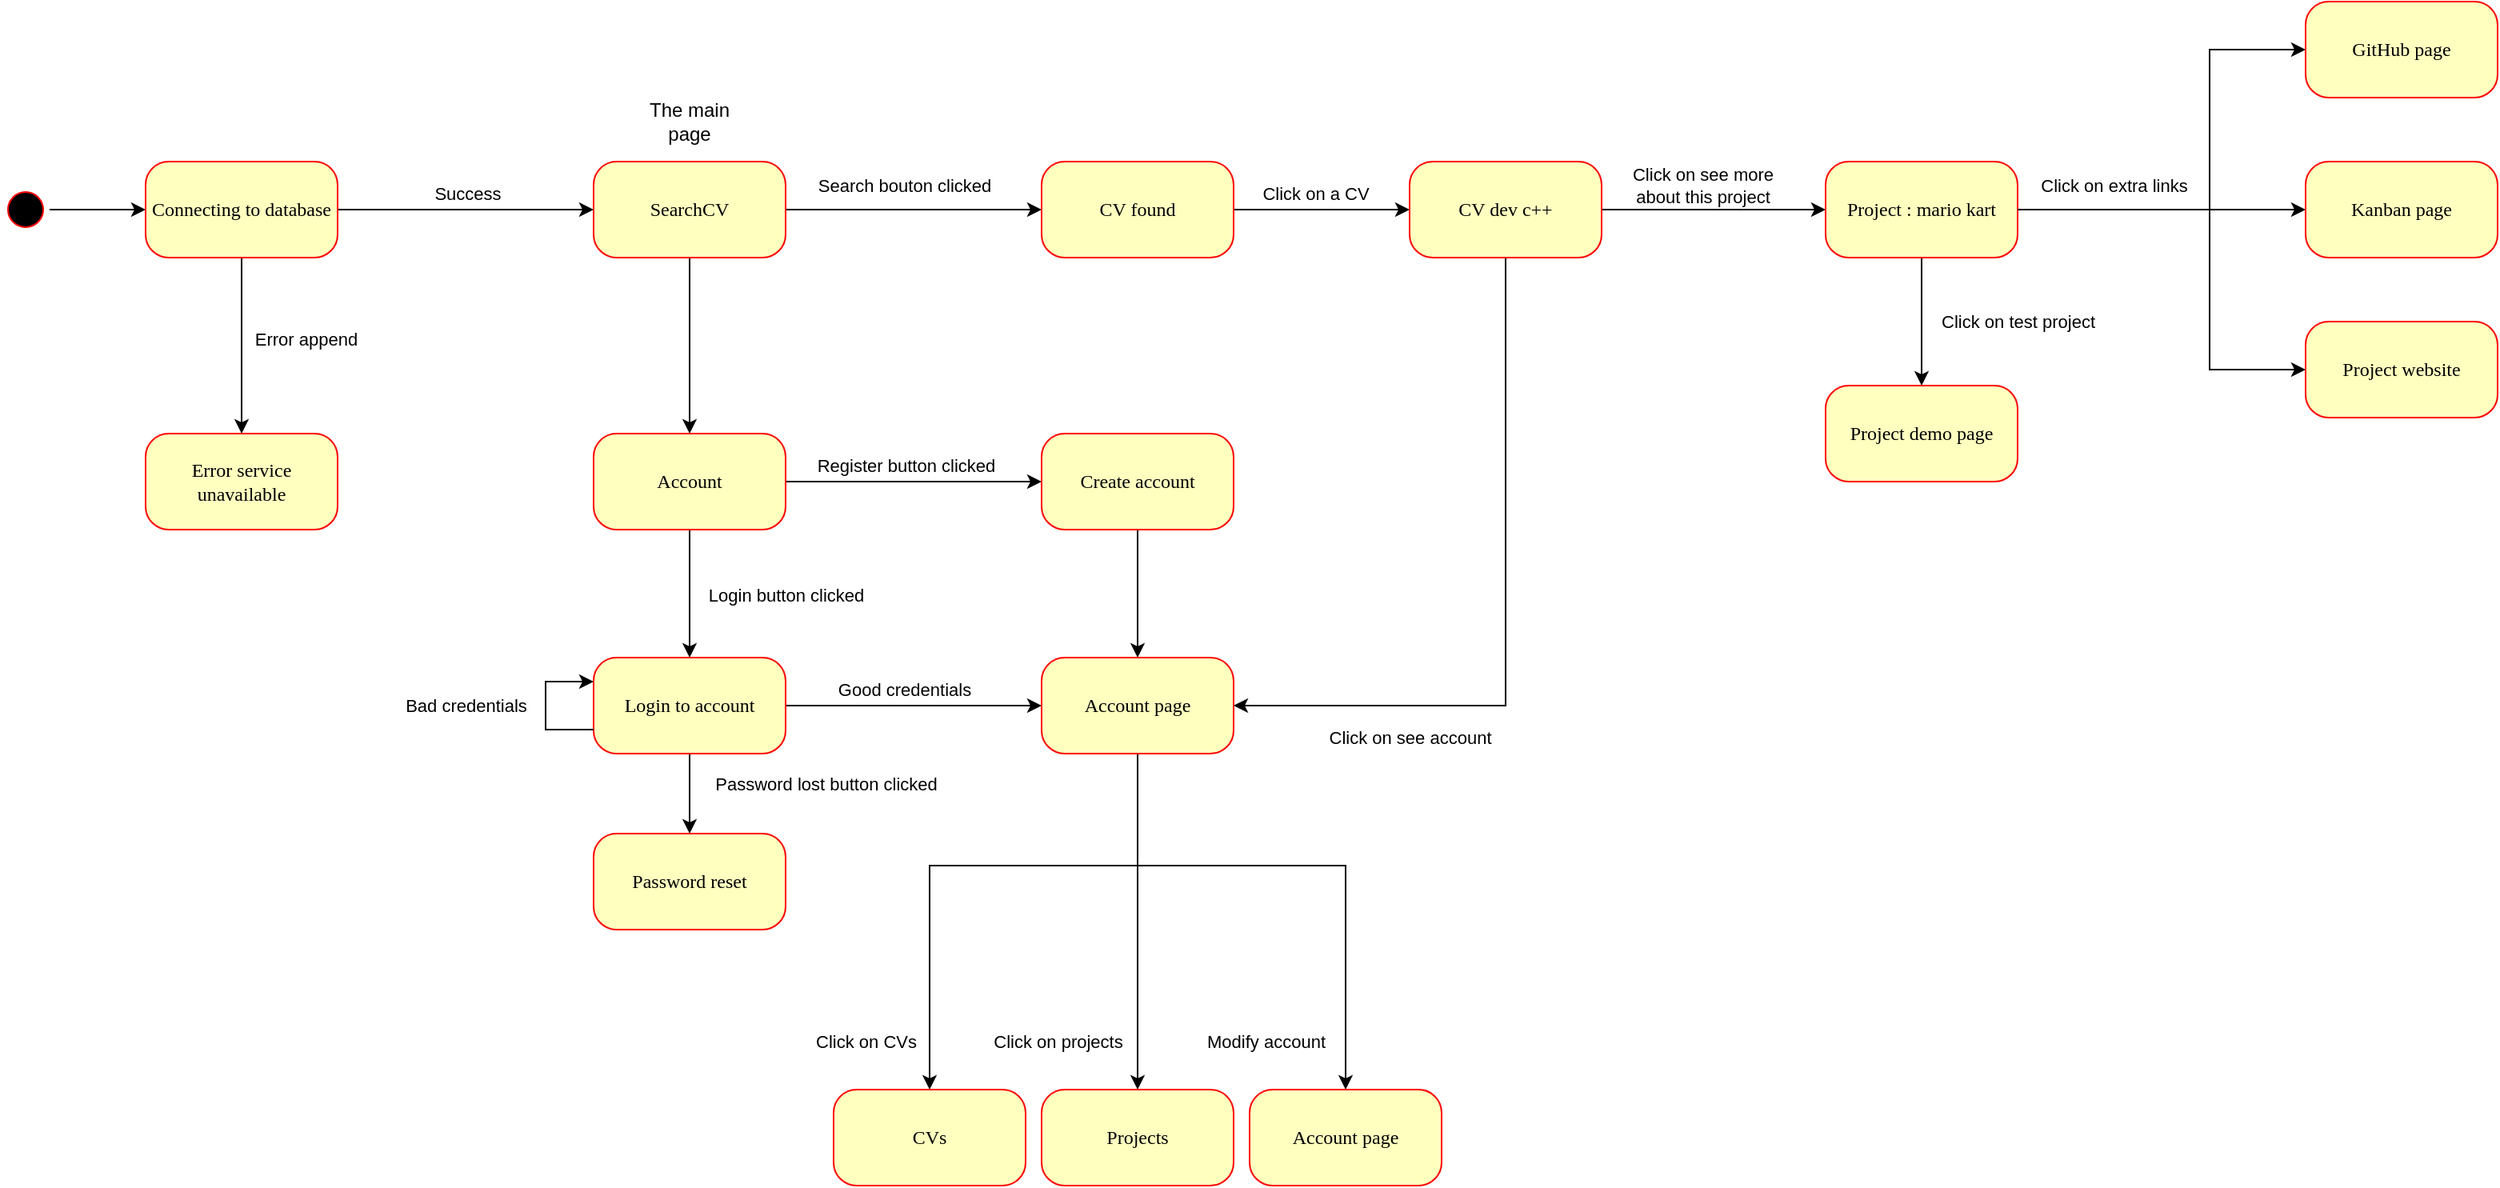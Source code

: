 <mxfile version="16.1.0" type="github">
  <diagram name="Page-1" id="58cdce13-f638-feb5-8d6f-7d28b1aa9fa0">
    <mxGraphModel dx="1591" dy="894" grid="1" gridSize="10" guides="1" tooltips="1" connect="1" arrows="1" fold="1" page="1" pageScale="1" pageWidth="1100" pageHeight="850" background="none" math="0" shadow="0">
      <root>
        <mxCell id="0" />
        <mxCell id="1" parent="0" />
        <mxCell id="M9PUx_98t4SMwPHc-7L_-4" style="edgeStyle=orthogonalEdgeStyle;rounded=0;orthogonalLoop=1;jettySize=auto;html=1;entryX=0;entryY=0.5;entryDx=0;entryDy=0;" parent="1" source="382b91b5511bd0f7-1" target="M9PUx_98t4SMwPHc-7L_-3" edge="1">
          <mxGeometry relative="1" as="geometry" />
        </mxCell>
        <mxCell id="382b91b5511bd0f7-1" value="" style="ellipse;html=1;shape=startState;fillColor=#000000;strokeColor=#ff0000;rounded=1;shadow=0;comic=0;labelBackgroundColor=none;fontFamily=Verdana;fontSize=12;fontColor=#000000;align=center;direction=south;" parent="1" vertex="1">
          <mxGeometry x="30" y="135" width="30" height="30" as="geometry" />
        </mxCell>
        <mxCell id="M9PUx_98t4SMwPHc-7L_-10" value="" style="edgeStyle=orthogonalEdgeStyle;rounded=0;orthogonalLoop=1;jettySize=auto;html=1;" parent="1" source="382b91b5511bd0f7-6" target="M9PUx_98t4SMwPHc-7L_-9" edge="1">
          <mxGeometry relative="1" as="geometry" />
        </mxCell>
        <mxCell id="M9PUx_98t4SMwPHc-7L_-11" value="Search bouton clicked" style="edgeLabel;html=1;align=center;verticalAlign=middle;resizable=0;points=[];" parent="M9PUx_98t4SMwPHc-7L_-10" vertex="1" connectable="0">
          <mxGeometry x="-0.082" y="2" relative="1" as="geometry">
            <mxPoint y="-13" as="offset" />
          </mxGeometry>
        </mxCell>
        <mxCell id="M9PUx_98t4SMwPHc-7L_-13" value="" style="edgeStyle=orthogonalEdgeStyle;rounded=0;orthogonalLoop=1;jettySize=auto;html=1;" parent="1" source="382b91b5511bd0f7-6" target="M9PUx_98t4SMwPHc-7L_-12" edge="1">
          <mxGeometry relative="1" as="geometry" />
        </mxCell>
        <mxCell id="382b91b5511bd0f7-6" value="SearchCV" style="rounded=1;whiteSpace=wrap;html=1;arcSize=24;fillColor=#ffffc0;strokeColor=#ff0000;shadow=0;comic=0;labelBackgroundColor=none;fontFamily=Verdana;fontSize=12;fontColor=#000000;align=center;" parent="1" vertex="1">
          <mxGeometry x="400" y="120" width="120" height="60" as="geometry" />
        </mxCell>
        <mxCell id="M9PUx_98t4SMwPHc-7L_-2" value="Error service unavailable" style="rounded=1;whiteSpace=wrap;html=1;arcSize=24;fillColor=#ffffc0;strokeColor=#ff0000;shadow=0;comic=0;labelBackgroundColor=none;fontFamily=Verdana;fontSize=12;fontColor=#000000;align=center;" parent="1" vertex="1">
          <mxGeometry x="120" y="290" width="120" height="60" as="geometry" />
        </mxCell>
        <mxCell id="M9PUx_98t4SMwPHc-7L_-5" style="edgeStyle=orthogonalEdgeStyle;rounded=0;orthogonalLoop=1;jettySize=auto;html=1;entryX=0.5;entryY=0;entryDx=0;entryDy=0;" parent="1" source="M9PUx_98t4SMwPHc-7L_-3" target="M9PUx_98t4SMwPHc-7L_-2" edge="1">
          <mxGeometry relative="1" as="geometry" />
        </mxCell>
        <mxCell id="M9PUx_98t4SMwPHc-7L_-7" value="Error append" style="edgeLabel;html=1;align=center;verticalAlign=middle;resizable=0;points=[];" parent="M9PUx_98t4SMwPHc-7L_-5" vertex="1" connectable="0">
          <mxGeometry x="-0.32" y="-1" relative="1" as="geometry">
            <mxPoint x="41" y="13" as="offset" />
          </mxGeometry>
        </mxCell>
        <mxCell id="M9PUx_98t4SMwPHc-7L_-6" style="edgeStyle=orthogonalEdgeStyle;rounded=0;orthogonalLoop=1;jettySize=auto;html=1;exitX=1;exitY=0.5;exitDx=0;exitDy=0;entryX=0;entryY=0.5;entryDx=0;entryDy=0;" parent="1" source="M9PUx_98t4SMwPHc-7L_-3" target="382b91b5511bd0f7-6" edge="1">
          <mxGeometry relative="1" as="geometry" />
        </mxCell>
        <mxCell id="M9PUx_98t4SMwPHc-7L_-8" value="Success" style="edgeLabel;html=1;align=center;verticalAlign=middle;resizable=0;points=[];" parent="M9PUx_98t4SMwPHc-7L_-6" vertex="1" connectable="0">
          <mxGeometry x="0.293" y="2" relative="1" as="geometry">
            <mxPoint x="-23" y="-8" as="offset" />
          </mxGeometry>
        </mxCell>
        <mxCell id="M9PUx_98t4SMwPHc-7L_-3" value="Connecting to database" style="rounded=1;whiteSpace=wrap;html=1;arcSize=24;fillColor=#ffffc0;strokeColor=#ff0000;shadow=0;comic=0;labelBackgroundColor=none;fontFamily=Verdana;fontSize=12;fontColor=#000000;align=center;" parent="1" vertex="1">
          <mxGeometry x="120" y="120" width="120" height="60" as="geometry" />
        </mxCell>
        <mxCell id="VNybithAjD8kK-iq8rZ8-3" value="" style="edgeStyle=orthogonalEdgeStyle;rounded=0;orthogonalLoop=1;jettySize=auto;html=1;" edge="1" parent="1" source="M9PUx_98t4SMwPHc-7L_-9" target="VNybithAjD8kK-iq8rZ8-2">
          <mxGeometry relative="1" as="geometry" />
        </mxCell>
        <mxCell id="VNybithAjD8kK-iq8rZ8-4" value="Click on a CV" style="edgeLabel;html=1;align=center;verticalAlign=middle;resizable=0;points=[];" vertex="1" connectable="0" parent="VNybithAjD8kK-iq8rZ8-3">
          <mxGeometry x="0.098" relative="1" as="geometry">
            <mxPoint x="-10" y="-10" as="offset" />
          </mxGeometry>
        </mxCell>
        <mxCell id="M9PUx_98t4SMwPHc-7L_-9" value="CV found" style="rounded=1;whiteSpace=wrap;html=1;arcSize=24;fillColor=#ffffc0;strokeColor=#ff0000;shadow=0;comic=0;labelBackgroundColor=none;fontFamily=Verdana;fontSize=12;fontColor=#000000;align=center;" parent="1" vertex="1">
          <mxGeometry x="680" y="120" width="120" height="60" as="geometry" />
        </mxCell>
        <mxCell id="M9PUx_98t4SMwPHc-7L_-15" value="" style="edgeStyle=orthogonalEdgeStyle;rounded=0;orthogonalLoop=1;jettySize=auto;html=1;" parent="1" source="M9PUx_98t4SMwPHc-7L_-12" target="M9PUx_98t4SMwPHc-7L_-14" edge="1">
          <mxGeometry relative="1" as="geometry" />
        </mxCell>
        <mxCell id="M9PUx_98t4SMwPHc-7L_-16" value="Register button clicked" style="edgeLabel;html=1;align=center;verticalAlign=middle;resizable=0;points=[];" parent="M9PUx_98t4SMwPHc-7L_-15" vertex="1" connectable="0">
          <mxGeometry x="0.101" y="3" relative="1" as="geometry">
            <mxPoint x="-13" y="-7" as="offset" />
          </mxGeometry>
        </mxCell>
        <mxCell id="M9PUx_98t4SMwPHc-7L_-19" value="" style="edgeStyle=orthogonalEdgeStyle;rounded=0;orthogonalLoop=1;jettySize=auto;html=1;" parent="1" source="M9PUx_98t4SMwPHc-7L_-12" target="M9PUx_98t4SMwPHc-7L_-18" edge="1">
          <mxGeometry relative="1" as="geometry">
            <Array as="points">
              <mxPoint x="460" y="390" />
              <mxPoint x="460" y="390" />
            </Array>
          </mxGeometry>
        </mxCell>
        <mxCell id="M9PUx_98t4SMwPHc-7L_-20" value="Login button clicked" style="edgeLabel;html=1;align=center;verticalAlign=middle;resizable=0;points=[];" parent="M9PUx_98t4SMwPHc-7L_-19" vertex="1" connectable="0">
          <mxGeometry x="0.257" y="-1" relative="1" as="geometry">
            <mxPoint x="61" y="-10" as="offset" />
          </mxGeometry>
        </mxCell>
        <mxCell id="M9PUx_98t4SMwPHc-7L_-12" value="Account" style="rounded=1;whiteSpace=wrap;html=1;arcSize=24;fillColor=#ffffc0;strokeColor=#ff0000;shadow=0;comic=0;labelBackgroundColor=none;fontFamily=Verdana;fontSize=12;fontColor=#000000;align=center;" parent="1" vertex="1">
          <mxGeometry x="400" y="290" width="120" height="60" as="geometry" />
        </mxCell>
        <mxCell id="M9PUx_98t4SMwPHc-7L_-30" style="edgeStyle=orthogonalEdgeStyle;rounded=0;orthogonalLoop=1;jettySize=auto;html=1;entryX=0.5;entryY=0;entryDx=0;entryDy=0;" parent="1" source="M9PUx_98t4SMwPHc-7L_-14" target="M9PUx_98t4SMwPHc-7L_-21" edge="1">
          <mxGeometry relative="1" as="geometry" />
        </mxCell>
        <mxCell id="M9PUx_98t4SMwPHc-7L_-14" value="Create account" style="rounded=1;whiteSpace=wrap;html=1;arcSize=24;fillColor=#ffffc0;strokeColor=#ff0000;shadow=0;comic=0;labelBackgroundColor=none;fontFamily=Verdana;fontSize=12;fontColor=#000000;align=center;" parent="1" vertex="1">
          <mxGeometry x="680" y="290" width="120" height="60" as="geometry" />
        </mxCell>
        <mxCell id="M9PUx_98t4SMwPHc-7L_-17" value="The main page" style="text;html=1;strokeColor=none;fillColor=none;align=center;verticalAlign=middle;whiteSpace=wrap;rounded=0;" parent="1" vertex="1">
          <mxGeometry x="430" y="80" width="60" height="30" as="geometry" />
        </mxCell>
        <mxCell id="M9PUx_98t4SMwPHc-7L_-22" value="" style="edgeStyle=orthogonalEdgeStyle;rounded=0;orthogonalLoop=1;jettySize=auto;html=1;" parent="1" source="M9PUx_98t4SMwPHc-7L_-18" target="M9PUx_98t4SMwPHc-7L_-21" edge="1">
          <mxGeometry relative="1" as="geometry" />
        </mxCell>
        <mxCell id="M9PUx_98t4SMwPHc-7L_-26" value="Good credentials" style="edgeLabel;html=1;align=center;verticalAlign=middle;resizable=0;points=[];" parent="M9PUx_98t4SMwPHc-7L_-22" vertex="1" connectable="0">
          <mxGeometry x="-0.295" y="1" relative="1" as="geometry">
            <mxPoint x="17" y="-9" as="offset" />
          </mxGeometry>
        </mxCell>
        <mxCell id="M9PUx_98t4SMwPHc-7L_-24" value="" style="edgeStyle=orthogonalEdgeStyle;rounded=0;orthogonalLoop=1;jettySize=auto;html=1;" parent="1" source="M9PUx_98t4SMwPHc-7L_-18" target="M9PUx_98t4SMwPHc-7L_-23" edge="1">
          <mxGeometry relative="1" as="geometry" />
        </mxCell>
        <mxCell id="M9PUx_98t4SMwPHc-7L_-25" value="Password lost button clicked" style="edgeLabel;html=1;align=center;verticalAlign=middle;resizable=0;points=[];" parent="M9PUx_98t4SMwPHc-7L_-24" vertex="1" connectable="0">
          <mxGeometry x="-0.269" y="-2" relative="1" as="geometry">
            <mxPoint x="87" as="offset" />
          </mxGeometry>
        </mxCell>
        <mxCell id="M9PUx_98t4SMwPHc-7L_-18" value="Login to account" style="rounded=1;whiteSpace=wrap;html=1;arcSize=24;fillColor=#ffffc0;strokeColor=#ff0000;shadow=0;comic=0;labelBackgroundColor=none;fontFamily=Verdana;fontSize=12;fontColor=#000000;align=center;" parent="1" vertex="1">
          <mxGeometry x="400" y="430" width="120" height="60" as="geometry" />
        </mxCell>
        <mxCell id="VNybithAjD8kK-iq8rZ8-9" value="" style="edgeStyle=orthogonalEdgeStyle;rounded=0;orthogonalLoop=1;jettySize=auto;html=1;" edge="1" parent="1" source="M9PUx_98t4SMwPHc-7L_-21" target="VNybithAjD8kK-iq8rZ8-8">
          <mxGeometry relative="1" as="geometry">
            <Array as="points">
              <mxPoint x="740" y="560" />
              <mxPoint x="610" y="560" />
            </Array>
          </mxGeometry>
        </mxCell>
        <mxCell id="VNybithAjD8kK-iq8rZ8-10" value="Click on CVs" style="edgeLabel;html=1;align=center;verticalAlign=middle;resizable=0;points=[];" vertex="1" connectable="0" parent="VNybithAjD8kK-iq8rZ8-9">
          <mxGeometry x="-0.124" y="-1" relative="1" as="geometry">
            <mxPoint x="-91" y="111" as="offset" />
          </mxGeometry>
        </mxCell>
        <mxCell id="VNybithAjD8kK-iq8rZ8-12" value="" style="edgeStyle=orthogonalEdgeStyle;rounded=0;orthogonalLoop=1;jettySize=auto;html=1;" edge="1" parent="1" source="M9PUx_98t4SMwPHc-7L_-21" target="VNybithAjD8kK-iq8rZ8-11">
          <mxGeometry relative="1" as="geometry" />
        </mxCell>
        <mxCell id="VNybithAjD8kK-iq8rZ8-13" value="Click on projects" style="edgeLabel;html=1;align=center;verticalAlign=middle;resizable=0;points=[];" vertex="1" connectable="0" parent="VNybithAjD8kK-iq8rZ8-12">
          <mxGeometry x="0.304" y="2" relative="1" as="geometry">
            <mxPoint x="-52" y="43" as="offset" />
          </mxGeometry>
        </mxCell>
        <mxCell id="VNybithAjD8kK-iq8rZ8-30" value="" style="edgeStyle=orthogonalEdgeStyle;rounded=0;orthogonalLoop=1;jettySize=auto;html=1;" edge="1" parent="1" source="M9PUx_98t4SMwPHc-7L_-21" target="VNybithAjD8kK-iq8rZ8-29">
          <mxGeometry relative="1" as="geometry">
            <Array as="points">
              <mxPoint x="740" y="560" />
              <mxPoint x="870" y="560" />
            </Array>
          </mxGeometry>
        </mxCell>
        <mxCell id="VNybithAjD8kK-iq8rZ8-31" value="Modify account" style="edgeLabel;html=1;align=center;verticalAlign=middle;resizable=0;points=[];" vertex="1" connectable="0" parent="VNybithAjD8kK-iq8rZ8-30">
          <mxGeometry x="0.764" y="-1" relative="1" as="geometry">
            <mxPoint x="-49" y="10" as="offset" />
          </mxGeometry>
        </mxCell>
        <mxCell id="M9PUx_98t4SMwPHc-7L_-21" value="Account page" style="whiteSpace=wrap;html=1;fontFamily=Verdana;fillColor=#ffffc0;strokeColor=#ff0000;fontColor=#000000;rounded=1;arcSize=24;shadow=0;comic=0;labelBackgroundColor=none;" parent="1" vertex="1">
          <mxGeometry x="680" y="430" width="120" height="60" as="geometry" />
        </mxCell>
        <mxCell id="M9PUx_98t4SMwPHc-7L_-23" value="Password reset" style="rounded=1;whiteSpace=wrap;html=1;arcSize=24;fillColor=#ffffc0;strokeColor=#ff0000;shadow=0;comic=0;labelBackgroundColor=none;fontFamily=Verdana;fontSize=12;fontColor=#000000;align=center;" parent="1" vertex="1">
          <mxGeometry x="400" y="540" width="120" height="60" as="geometry" />
        </mxCell>
        <mxCell id="M9PUx_98t4SMwPHc-7L_-28" style="edgeStyle=orthogonalEdgeStyle;rounded=0;orthogonalLoop=1;jettySize=auto;html=1;exitX=0;exitY=0.75;exitDx=0;exitDy=0;entryX=0;entryY=0.25;entryDx=0;entryDy=0;" parent="1" source="M9PUx_98t4SMwPHc-7L_-18" target="M9PUx_98t4SMwPHc-7L_-18" edge="1">
          <mxGeometry relative="1" as="geometry">
            <Array as="points">
              <mxPoint x="370" y="475" />
              <mxPoint x="370" y="445" />
            </Array>
          </mxGeometry>
        </mxCell>
        <mxCell id="M9PUx_98t4SMwPHc-7L_-29" value="Bad credentials" style="edgeLabel;html=1;align=center;verticalAlign=middle;resizable=0;points=[];" parent="M9PUx_98t4SMwPHc-7L_-28" vertex="1" connectable="0">
          <mxGeometry x="-0.359" y="-1" relative="1" as="geometry">
            <mxPoint x="-51" y="-14" as="offset" />
          </mxGeometry>
        </mxCell>
        <mxCell id="VNybithAjD8kK-iq8rZ8-5" style="edgeStyle=orthogonalEdgeStyle;rounded=0;orthogonalLoop=1;jettySize=auto;html=1;entryX=1;entryY=0.5;entryDx=0;entryDy=0;" edge="1" parent="1" source="VNybithAjD8kK-iq8rZ8-2" target="M9PUx_98t4SMwPHc-7L_-21">
          <mxGeometry relative="1" as="geometry">
            <Array as="points">
              <mxPoint x="970" y="460" />
            </Array>
          </mxGeometry>
        </mxCell>
        <mxCell id="VNybithAjD8kK-iq8rZ8-6" value="Click on see account" style="edgeLabel;html=1;align=center;verticalAlign=middle;resizable=0;points=[];" vertex="1" connectable="0" parent="VNybithAjD8kK-iq8rZ8-5">
          <mxGeometry x="-0.307" y="-1" relative="1" as="geometry">
            <mxPoint x="-59" y="144" as="offset" />
          </mxGeometry>
        </mxCell>
        <mxCell id="VNybithAjD8kK-iq8rZ8-15" value="" style="edgeStyle=orthogonalEdgeStyle;rounded=0;orthogonalLoop=1;jettySize=auto;html=1;" edge="1" parent="1" source="VNybithAjD8kK-iq8rZ8-2" target="VNybithAjD8kK-iq8rZ8-14">
          <mxGeometry relative="1" as="geometry" />
        </mxCell>
        <mxCell id="VNybithAjD8kK-iq8rZ8-16" value="Click on see more &lt;br&gt;about this project" style="edgeLabel;html=1;align=center;verticalAlign=middle;resizable=0;points=[];" vertex="1" connectable="0" parent="VNybithAjD8kK-iq8rZ8-15">
          <mxGeometry x="-0.1" y="2" relative="1" as="geometry">
            <mxPoint y="-13" as="offset" />
          </mxGeometry>
        </mxCell>
        <mxCell id="VNybithAjD8kK-iq8rZ8-2" value="CV dev c++" style="rounded=1;whiteSpace=wrap;html=1;arcSize=24;fillColor=#ffffc0;strokeColor=#ff0000;shadow=0;comic=0;labelBackgroundColor=none;fontFamily=Verdana;fontSize=12;fontColor=#000000;align=center;" vertex="1" parent="1">
          <mxGeometry x="910" y="120" width="120" height="60" as="geometry" />
        </mxCell>
        <mxCell id="VNybithAjD8kK-iq8rZ8-8" value="CVs" style="whiteSpace=wrap;html=1;fontFamily=Verdana;fillColor=#ffffc0;strokeColor=#ff0000;fontColor=#000000;rounded=1;arcSize=24;shadow=0;comic=0;labelBackgroundColor=none;" vertex="1" parent="1">
          <mxGeometry x="550" y="700" width="120" height="60" as="geometry" />
        </mxCell>
        <mxCell id="VNybithAjD8kK-iq8rZ8-11" value="Projects" style="whiteSpace=wrap;html=1;fontFamily=Verdana;fillColor=#ffffc0;strokeColor=#ff0000;fontColor=#000000;rounded=1;arcSize=24;shadow=0;comic=0;labelBackgroundColor=none;" vertex="1" parent="1">
          <mxGeometry x="680" y="700" width="120" height="60" as="geometry" />
        </mxCell>
        <mxCell id="VNybithAjD8kK-iq8rZ8-18" value="" style="edgeStyle=orthogonalEdgeStyle;rounded=0;orthogonalLoop=1;jettySize=auto;html=1;" edge="1" parent="1" source="VNybithAjD8kK-iq8rZ8-14" target="VNybithAjD8kK-iq8rZ8-17">
          <mxGeometry relative="1" as="geometry">
            <Array as="points">
              <mxPoint x="1410" y="150" />
              <mxPoint x="1410" y="50" />
            </Array>
          </mxGeometry>
        </mxCell>
        <mxCell id="VNybithAjD8kK-iq8rZ8-20" value="" style="edgeStyle=orthogonalEdgeStyle;rounded=0;orthogonalLoop=1;jettySize=auto;html=1;" edge="1" parent="1" source="VNybithAjD8kK-iq8rZ8-14" target="VNybithAjD8kK-iq8rZ8-19">
          <mxGeometry relative="1" as="geometry">
            <Array as="points">
              <mxPoint x="1340" y="150" />
              <mxPoint x="1340" y="150" />
            </Array>
          </mxGeometry>
        </mxCell>
        <mxCell id="VNybithAjD8kK-iq8rZ8-27" value="" style="edgeStyle=orthogonalEdgeStyle;rounded=0;orthogonalLoop=1;jettySize=auto;html=1;" edge="1" parent="1" source="VNybithAjD8kK-iq8rZ8-14" target="VNybithAjD8kK-iq8rZ8-26">
          <mxGeometry relative="1" as="geometry" />
        </mxCell>
        <mxCell id="VNybithAjD8kK-iq8rZ8-28" value="Click on test project" style="edgeLabel;html=1;align=center;verticalAlign=middle;resizable=0;points=[];" vertex="1" connectable="0" parent="VNybithAjD8kK-iq8rZ8-27">
          <mxGeometry x="-0.362" relative="1" as="geometry">
            <mxPoint x="60" y="14" as="offset" />
          </mxGeometry>
        </mxCell>
        <mxCell id="VNybithAjD8kK-iq8rZ8-14" value="Project : mario kart" style="rounded=1;whiteSpace=wrap;html=1;arcSize=24;fillColor=#ffffc0;strokeColor=#ff0000;shadow=0;comic=0;labelBackgroundColor=none;fontFamily=Verdana;fontSize=12;fontColor=#000000;align=center;" vertex="1" parent="1">
          <mxGeometry x="1170" y="120" width="120" height="60" as="geometry" />
        </mxCell>
        <mxCell id="VNybithAjD8kK-iq8rZ8-17" value="GitHub page" style="rounded=1;whiteSpace=wrap;html=1;arcSize=24;fillColor=#ffffc0;strokeColor=#ff0000;shadow=0;comic=0;labelBackgroundColor=none;fontFamily=Verdana;fontSize=12;fontColor=#000000;align=center;" vertex="1" parent="1">
          <mxGeometry x="1470" y="20" width="120" height="60" as="geometry" />
        </mxCell>
        <mxCell id="VNybithAjD8kK-iq8rZ8-19" value="Kanban page" style="rounded=1;whiteSpace=wrap;html=1;arcSize=24;fillColor=#ffffc0;strokeColor=#ff0000;shadow=0;comic=0;labelBackgroundColor=none;fontFamily=Verdana;fontSize=12;fontColor=#000000;align=center;" vertex="1" parent="1">
          <mxGeometry x="1470" y="120" width="120" height="60" as="geometry" />
        </mxCell>
        <mxCell id="VNybithAjD8kK-iq8rZ8-21" value="Project website" style="rounded=1;whiteSpace=wrap;html=1;arcSize=24;fillColor=#ffffc0;strokeColor=#ff0000;shadow=0;comic=0;labelBackgroundColor=none;fontFamily=Verdana;fontSize=12;fontColor=#000000;align=center;" vertex="1" parent="1">
          <mxGeometry x="1470" y="220" width="120" height="60" as="geometry" />
        </mxCell>
        <mxCell id="VNybithAjD8kK-iq8rZ8-24" value="" style="edgeStyle=orthogonalEdgeStyle;rounded=0;orthogonalLoop=1;jettySize=auto;html=1;" edge="1" parent="1" source="VNybithAjD8kK-iq8rZ8-14" target="VNybithAjD8kK-iq8rZ8-21">
          <mxGeometry relative="1" as="geometry">
            <mxPoint x="1290" y="150" as="sourcePoint" />
            <mxPoint x="1360" y="290" as="targetPoint" />
            <Array as="points">
              <mxPoint x="1410" y="150" />
              <mxPoint x="1410" y="250" />
            </Array>
          </mxGeometry>
        </mxCell>
        <mxCell id="VNybithAjD8kK-iq8rZ8-25" value="Click on extra links" style="edgeLabel;html=1;align=center;verticalAlign=middle;resizable=0;points=[];" vertex="1" connectable="0" parent="VNybithAjD8kK-iq8rZ8-24">
          <mxGeometry x="-0.263" y="-2" relative="1" as="geometry">
            <mxPoint x="-43" y="-17" as="offset" />
          </mxGeometry>
        </mxCell>
        <mxCell id="VNybithAjD8kK-iq8rZ8-26" value="Project demo page" style="rounded=1;whiteSpace=wrap;html=1;arcSize=24;fillColor=#ffffc0;strokeColor=#ff0000;shadow=0;comic=0;labelBackgroundColor=none;fontFamily=Verdana;fontSize=12;fontColor=#000000;align=center;" vertex="1" parent="1">
          <mxGeometry x="1170" y="260" width="120" height="60" as="geometry" />
        </mxCell>
        <mxCell id="VNybithAjD8kK-iq8rZ8-29" value="Account page" style="whiteSpace=wrap;html=1;fontFamily=Verdana;fillColor=#ffffc0;strokeColor=#ff0000;fontColor=#000000;rounded=1;arcSize=24;shadow=0;comic=0;labelBackgroundColor=none;" vertex="1" parent="1">
          <mxGeometry x="810" y="700" width="120" height="60" as="geometry" />
        </mxCell>
      </root>
    </mxGraphModel>
  </diagram>
</mxfile>
